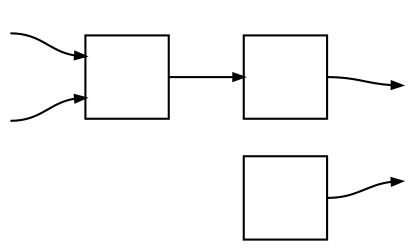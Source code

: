 digraph G {
  graph [fontname="Serif",rankdir="LR"];
  node [fontname="Serif",shape="none",width="0",height="0",margin="0"];
  edge [arrowsize="0.5",fontname="Serif"];
  {
    graph [rank="source",rankdir="TB"];
    node [style="invis",shape="none",label="",width="0",height="0.333"];
    edge [style="invis"];
    n1p1 -> n1p2;
  }
  {
    graph [rank="sink",rankdir="TB"];
    node [style="invis",shape="none",label="",width="0",height="0.333"];
    edge [style="invis"];
    n2p1 -> n2p2;
  }
  n3 [id="n3",comment="g",label=<<TABLE BORDER="0" CELLPADDING="0" CELLSPACING="0">
<TR>
<TD><TABLE BORDER="0" CELLPADDING="0" CELLSPACING="0"><TR><TD HEIGHT="0" WIDTH="0" PORT="in1"></TD></TR></TABLE></TD>
<TD BORDER="1" CELLPADDING="4" WIDTH="40" HEIGHT="40"></TD>
<TD><TABLE BORDER="0" CELLPADDING="0" CELLSPACING="0"><TR><TD HEIGHT="0" WIDTH="0" PORT="out1"></TD></TR></TABLE></TD>
</TR>
</TABLE>>];
  n4 [id="n4",comment="h",label=<<TABLE BORDER="0" CELLPADDING="0" CELLSPACING="0">
<TR>
<TD><TABLE BORDER="0" CELLPADDING="0" CELLSPACING="0"><TR><TD HEIGHT="0" WIDTH="0"></TD></TR></TABLE></TD>
<TD BORDER="1" CELLPADDING="4" WIDTH="40" HEIGHT="40"></TD>
<TD><TABLE BORDER="0" CELLPADDING="0" CELLSPACING="0"><TR><TD HEIGHT="0" WIDTH="0" PORT="out1"></TD></TR></TABLE></TD>
</TR>
</TABLE>>];
  n5 [id="n5",comment="f",label=<<TABLE BORDER="0" CELLPADDING="0" CELLSPACING="0">
<TR>
<TD><TABLE BORDER="0" CELLPADDING="0" CELLSPACING="0"><TR><TD HEIGHT="0" WIDTH="0" PORT="in1"></TD></TR><TR><TD HEIGHT="0" WIDTH="0" PORT="in2"></TD></TR></TABLE></TD>
<TD BORDER="1" CELLPADDING="4" WIDTH="40" HEIGHT="40"></TD>
<TD><TABLE BORDER="0" CELLPADDING="0" CELLSPACING="0"><TR><TD HEIGHT="0" WIDTH="0" PORT="out1"></TD></TR></TABLE></TD>
</TR>
</TABLE>>];
  n1p1:e -> n5:in1:w [id="e1",comment="X"];
  n1p2:e -> n5:in2:w [id="e2",comment="Y"];
  n3:out1:e -> n2p1:w [id="e3",comment="Z"];
  n4:out1:e -> n2p2:w [id="e4",comment="W"];
  n5:out1:e -> n3:in1:w [id="e5",comment="Z"];
}
